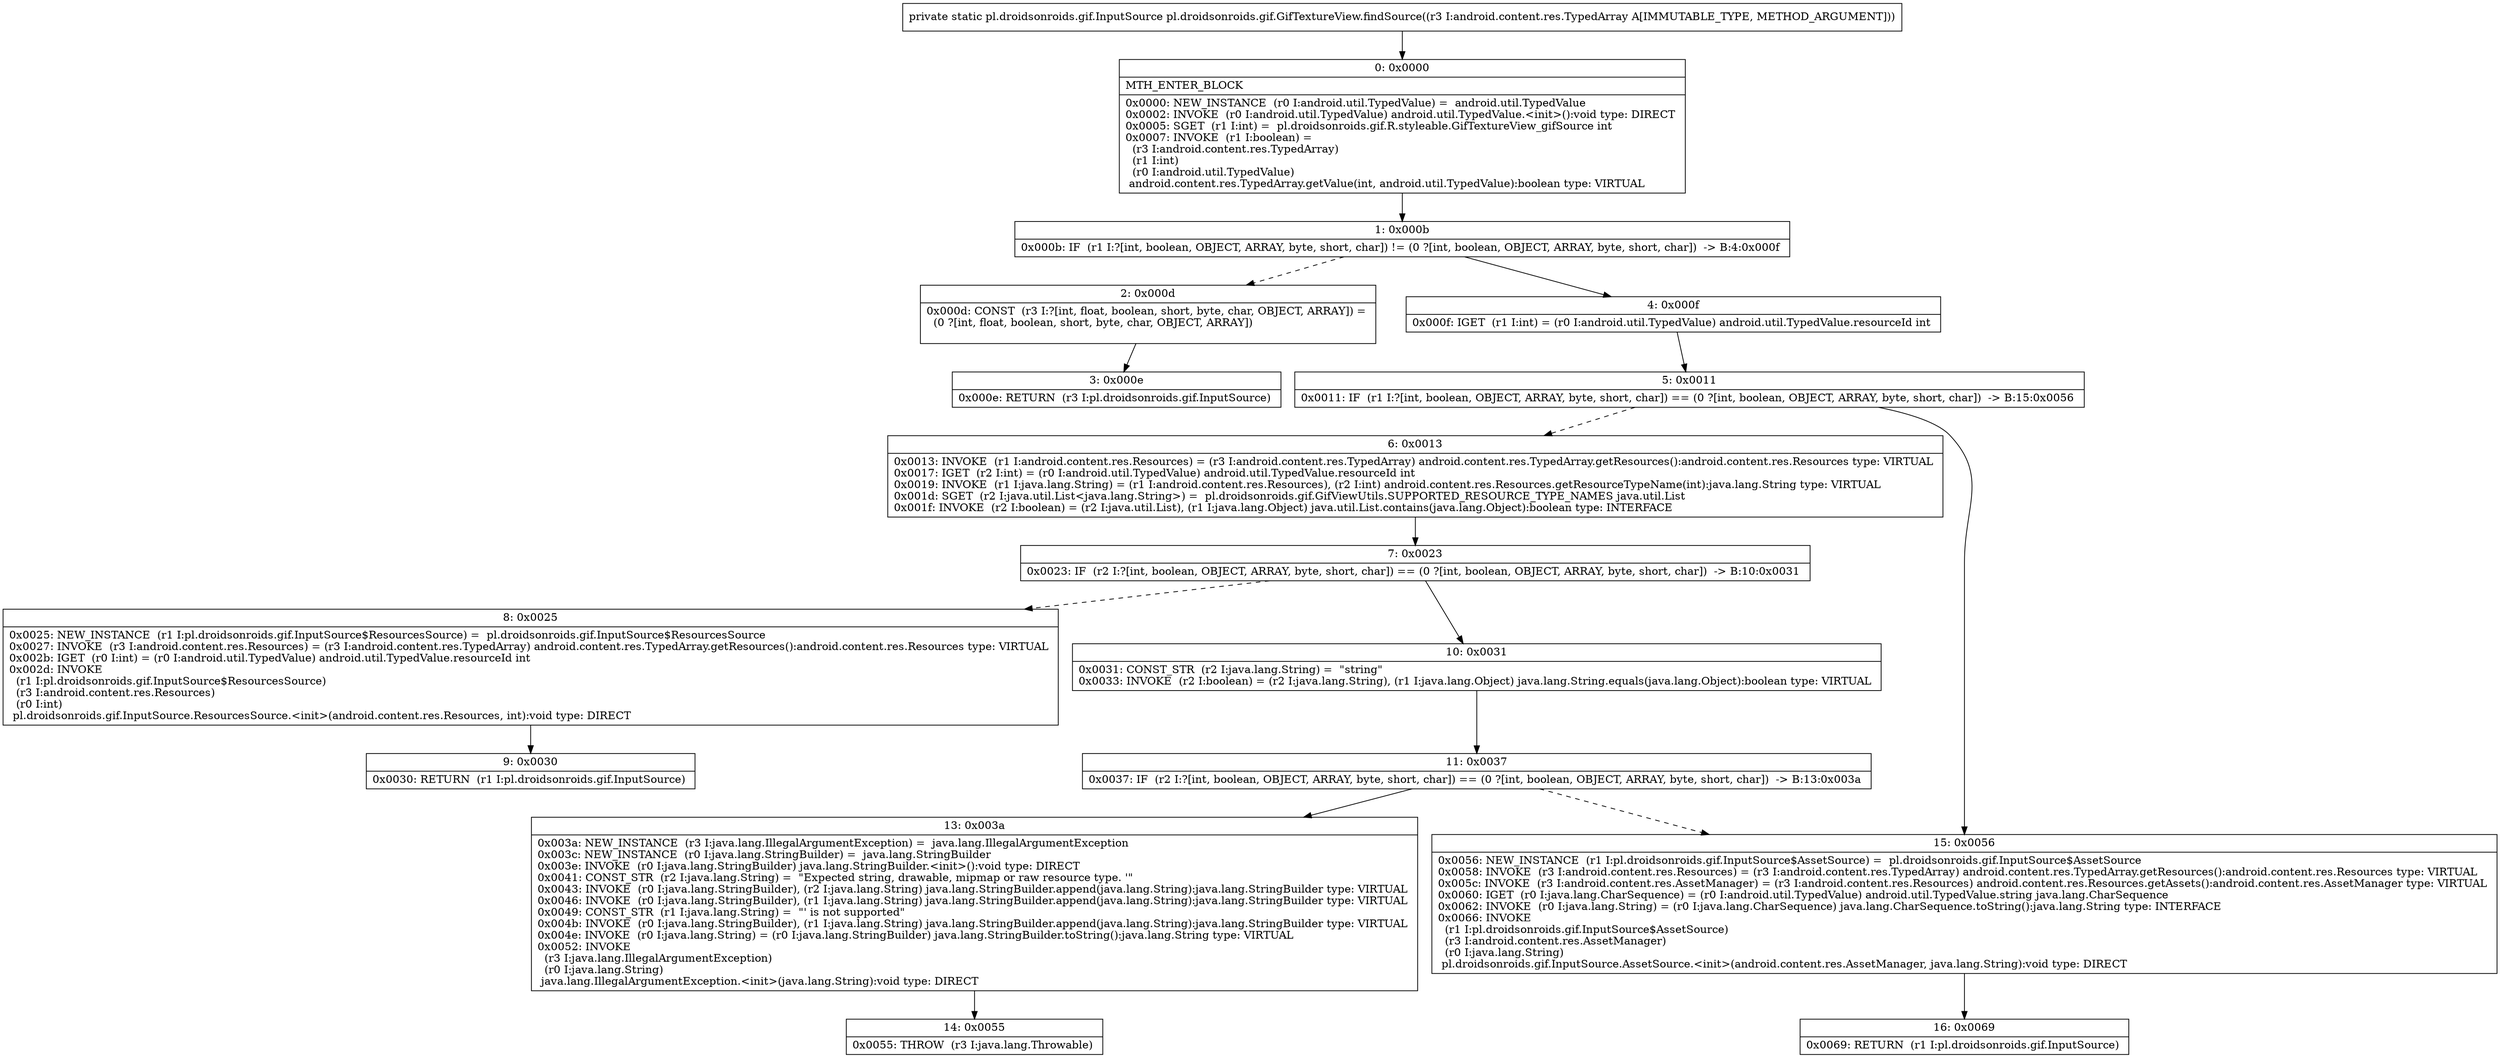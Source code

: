 digraph "CFG forpl.droidsonroids.gif.GifTextureView.findSource(Landroid\/content\/res\/TypedArray;)Lpl\/droidsonroids\/gif\/InputSource;" {
Node_0 [shape=record,label="{0\:\ 0x0000|MTH_ENTER_BLOCK\l|0x0000: NEW_INSTANCE  (r0 I:android.util.TypedValue) =  android.util.TypedValue \l0x0002: INVOKE  (r0 I:android.util.TypedValue) android.util.TypedValue.\<init\>():void type: DIRECT \l0x0005: SGET  (r1 I:int) =  pl.droidsonroids.gif.R.styleable.GifTextureView_gifSource int \l0x0007: INVOKE  (r1 I:boolean) = \l  (r3 I:android.content.res.TypedArray)\l  (r1 I:int)\l  (r0 I:android.util.TypedValue)\l android.content.res.TypedArray.getValue(int, android.util.TypedValue):boolean type: VIRTUAL \l}"];
Node_1 [shape=record,label="{1\:\ 0x000b|0x000b: IF  (r1 I:?[int, boolean, OBJECT, ARRAY, byte, short, char]) != (0 ?[int, boolean, OBJECT, ARRAY, byte, short, char])  \-\> B:4:0x000f \l}"];
Node_2 [shape=record,label="{2\:\ 0x000d|0x000d: CONST  (r3 I:?[int, float, boolean, short, byte, char, OBJECT, ARRAY]) = \l  (0 ?[int, float, boolean, short, byte, char, OBJECT, ARRAY])\l \l}"];
Node_3 [shape=record,label="{3\:\ 0x000e|0x000e: RETURN  (r3 I:pl.droidsonroids.gif.InputSource) \l}"];
Node_4 [shape=record,label="{4\:\ 0x000f|0x000f: IGET  (r1 I:int) = (r0 I:android.util.TypedValue) android.util.TypedValue.resourceId int \l}"];
Node_5 [shape=record,label="{5\:\ 0x0011|0x0011: IF  (r1 I:?[int, boolean, OBJECT, ARRAY, byte, short, char]) == (0 ?[int, boolean, OBJECT, ARRAY, byte, short, char])  \-\> B:15:0x0056 \l}"];
Node_6 [shape=record,label="{6\:\ 0x0013|0x0013: INVOKE  (r1 I:android.content.res.Resources) = (r3 I:android.content.res.TypedArray) android.content.res.TypedArray.getResources():android.content.res.Resources type: VIRTUAL \l0x0017: IGET  (r2 I:int) = (r0 I:android.util.TypedValue) android.util.TypedValue.resourceId int \l0x0019: INVOKE  (r1 I:java.lang.String) = (r1 I:android.content.res.Resources), (r2 I:int) android.content.res.Resources.getResourceTypeName(int):java.lang.String type: VIRTUAL \l0x001d: SGET  (r2 I:java.util.List\<java.lang.String\>) =  pl.droidsonroids.gif.GifViewUtils.SUPPORTED_RESOURCE_TYPE_NAMES java.util.List \l0x001f: INVOKE  (r2 I:boolean) = (r2 I:java.util.List), (r1 I:java.lang.Object) java.util.List.contains(java.lang.Object):boolean type: INTERFACE \l}"];
Node_7 [shape=record,label="{7\:\ 0x0023|0x0023: IF  (r2 I:?[int, boolean, OBJECT, ARRAY, byte, short, char]) == (0 ?[int, boolean, OBJECT, ARRAY, byte, short, char])  \-\> B:10:0x0031 \l}"];
Node_8 [shape=record,label="{8\:\ 0x0025|0x0025: NEW_INSTANCE  (r1 I:pl.droidsonroids.gif.InputSource$ResourcesSource) =  pl.droidsonroids.gif.InputSource$ResourcesSource \l0x0027: INVOKE  (r3 I:android.content.res.Resources) = (r3 I:android.content.res.TypedArray) android.content.res.TypedArray.getResources():android.content.res.Resources type: VIRTUAL \l0x002b: IGET  (r0 I:int) = (r0 I:android.util.TypedValue) android.util.TypedValue.resourceId int \l0x002d: INVOKE  \l  (r1 I:pl.droidsonroids.gif.InputSource$ResourcesSource)\l  (r3 I:android.content.res.Resources)\l  (r0 I:int)\l pl.droidsonroids.gif.InputSource.ResourcesSource.\<init\>(android.content.res.Resources, int):void type: DIRECT \l}"];
Node_9 [shape=record,label="{9\:\ 0x0030|0x0030: RETURN  (r1 I:pl.droidsonroids.gif.InputSource) \l}"];
Node_10 [shape=record,label="{10\:\ 0x0031|0x0031: CONST_STR  (r2 I:java.lang.String) =  \"string\" \l0x0033: INVOKE  (r2 I:boolean) = (r2 I:java.lang.String), (r1 I:java.lang.Object) java.lang.String.equals(java.lang.Object):boolean type: VIRTUAL \l}"];
Node_11 [shape=record,label="{11\:\ 0x0037|0x0037: IF  (r2 I:?[int, boolean, OBJECT, ARRAY, byte, short, char]) == (0 ?[int, boolean, OBJECT, ARRAY, byte, short, char])  \-\> B:13:0x003a \l}"];
Node_13 [shape=record,label="{13\:\ 0x003a|0x003a: NEW_INSTANCE  (r3 I:java.lang.IllegalArgumentException) =  java.lang.IllegalArgumentException \l0x003c: NEW_INSTANCE  (r0 I:java.lang.StringBuilder) =  java.lang.StringBuilder \l0x003e: INVOKE  (r0 I:java.lang.StringBuilder) java.lang.StringBuilder.\<init\>():void type: DIRECT \l0x0041: CONST_STR  (r2 I:java.lang.String) =  \"Expected string, drawable, mipmap or raw resource type. '\" \l0x0043: INVOKE  (r0 I:java.lang.StringBuilder), (r2 I:java.lang.String) java.lang.StringBuilder.append(java.lang.String):java.lang.StringBuilder type: VIRTUAL \l0x0046: INVOKE  (r0 I:java.lang.StringBuilder), (r1 I:java.lang.String) java.lang.StringBuilder.append(java.lang.String):java.lang.StringBuilder type: VIRTUAL \l0x0049: CONST_STR  (r1 I:java.lang.String) =  \"' is not supported\" \l0x004b: INVOKE  (r0 I:java.lang.StringBuilder), (r1 I:java.lang.String) java.lang.StringBuilder.append(java.lang.String):java.lang.StringBuilder type: VIRTUAL \l0x004e: INVOKE  (r0 I:java.lang.String) = (r0 I:java.lang.StringBuilder) java.lang.StringBuilder.toString():java.lang.String type: VIRTUAL \l0x0052: INVOKE  \l  (r3 I:java.lang.IllegalArgumentException)\l  (r0 I:java.lang.String)\l java.lang.IllegalArgumentException.\<init\>(java.lang.String):void type: DIRECT \l}"];
Node_14 [shape=record,label="{14\:\ 0x0055|0x0055: THROW  (r3 I:java.lang.Throwable) \l}"];
Node_15 [shape=record,label="{15\:\ 0x0056|0x0056: NEW_INSTANCE  (r1 I:pl.droidsonroids.gif.InputSource$AssetSource) =  pl.droidsonroids.gif.InputSource$AssetSource \l0x0058: INVOKE  (r3 I:android.content.res.Resources) = (r3 I:android.content.res.TypedArray) android.content.res.TypedArray.getResources():android.content.res.Resources type: VIRTUAL \l0x005c: INVOKE  (r3 I:android.content.res.AssetManager) = (r3 I:android.content.res.Resources) android.content.res.Resources.getAssets():android.content.res.AssetManager type: VIRTUAL \l0x0060: IGET  (r0 I:java.lang.CharSequence) = (r0 I:android.util.TypedValue) android.util.TypedValue.string java.lang.CharSequence \l0x0062: INVOKE  (r0 I:java.lang.String) = (r0 I:java.lang.CharSequence) java.lang.CharSequence.toString():java.lang.String type: INTERFACE \l0x0066: INVOKE  \l  (r1 I:pl.droidsonroids.gif.InputSource$AssetSource)\l  (r3 I:android.content.res.AssetManager)\l  (r0 I:java.lang.String)\l pl.droidsonroids.gif.InputSource.AssetSource.\<init\>(android.content.res.AssetManager, java.lang.String):void type: DIRECT \l}"];
Node_16 [shape=record,label="{16\:\ 0x0069|0x0069: RETURN  (r1 I:pl.droidsonroids.gif.InputSource) \l}"];
MethodNode[shape=record,label="{private static pl.droidsonroids.gif.InputSource pl.droidsonroids.gif.GifTextureView.findSource((r3 I:android.content.res.TypedArray A[IMMUTABLE_TYPE, METHOD_ARGUMENT])) }"];
MethodNode -> Node_0;
Node_0 -> Node_1;
Node_1 -> Node_2[style=dashed];
Node_1 -> Node_4;
Node_2 -> Node_3;
Node_4 -> Node_5;
Node_5 -> Node_6[style=dashed];
Node_5 -> Node_15;
Node_6 -> Node_7;
Node_7 -> Node_8[style=dashed];
Node_7 -> Node_10;
Node_8 -> Node_9;
Node_10 -> Node_11;
Node_11 -> Node_13;
Node_11 -> Node_15[style=dashed];
Node_13 -> Node_14;
Node_15 -> Node_16;
}

